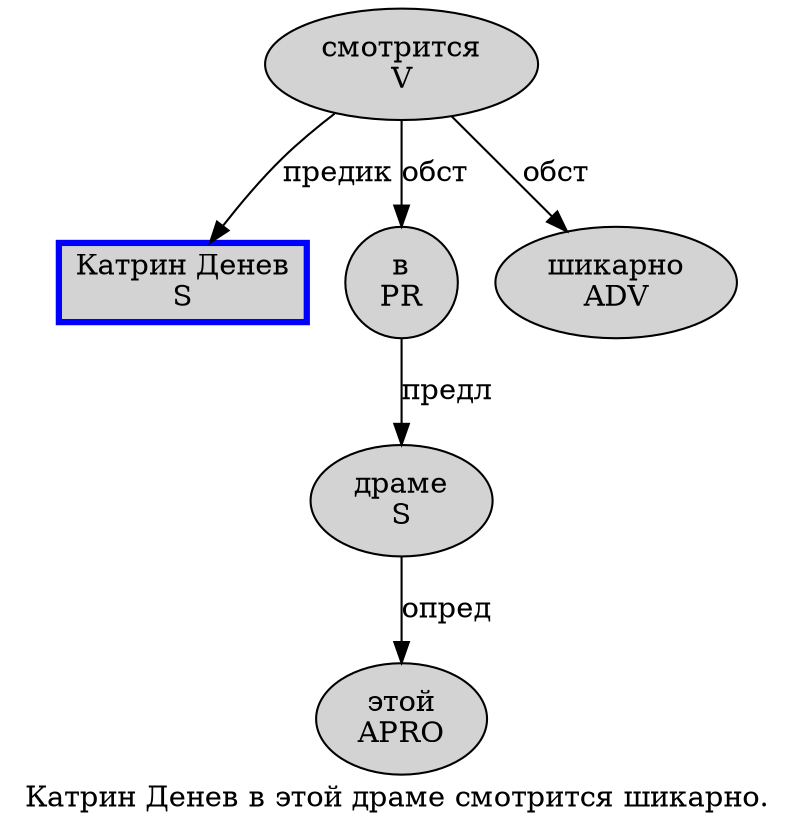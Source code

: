 digraph SENTENCE_741 {
	graph [label="Катрин Денев в этой драме смотрится шикарно."]
	node [style=filled]
		0 [label="Катрин Денев
S" color=blue fillcolor=lightgray penwidth=3 shape=box]
		1 [label="в
PR" color="" fillcolor=lightgray penwidth=1 shape=ellipse]
		2 [label="этой
APRO" color="" fillcolor=lightgray penwidth=1 shape=ellipse]
		3 [label="драме
S" color="" fillcolor=lightgray penwidth=1 shape=ellipse]
		4 [label="смотрится
V" color="" fillcolor=lightgray penwidth=1 shape=ellipse]
		5 [label="шикарно
ADV" color="" fillcolor=lightgray penwidth=1 shape=ellipse]
			4 -> 0 [label="предик"]
			4 -> 1 [label="обст"]
			4 -> 5 [label="обст"]
			1 -> 3 [label="предл"]
			3 -> 2 [label="опред"]
}